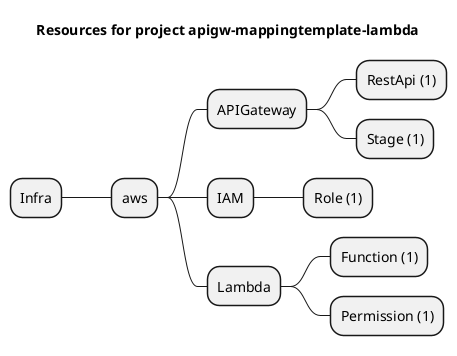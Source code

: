 @startmindmap
title Resources for project apigw-mappingtemplate-lambda
skinparam monochrome true
+ Infra
++ aws
+++ APIGateway
++++ RestApi (1)
++++ Stage (1)
+++ IAM
++++ Role (1)
+++ Lambda
++++ Function (1)
++++ Permission (1)
@endmindmap